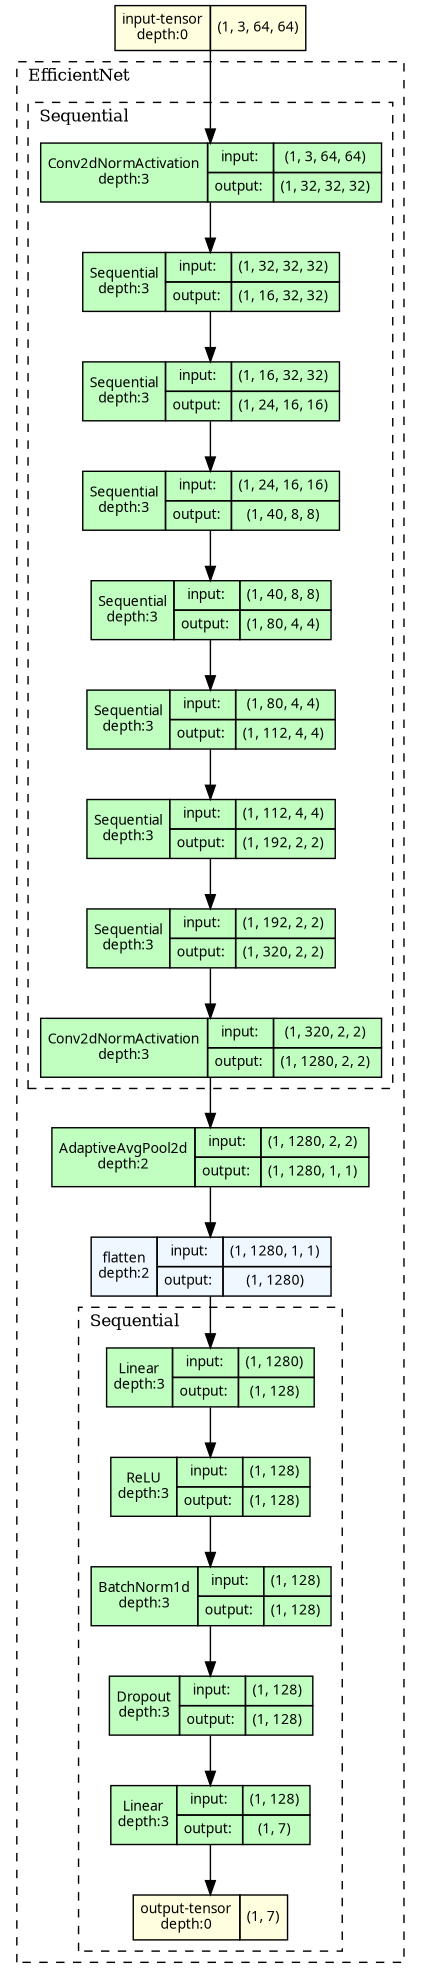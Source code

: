 strict digraph model {
	graph [ordering=in rankdir=TB size="13.2,13.2"]
	node [align=left fontname="Linux libertine" fontsize=10 height=0.2 margin=0 ranksep=0.1 shape=plaintext style=filled]
	edge [fontsize=10]
	0 [label=<
                    <TABLE BORDER="0" CELLBORDER="1"
                    CELLSPACING="0" CELLPADDING="4">
                        <TR><TD>input-tensor<BR/>depth:0</TD><TD>(1, 3, 64, 64)</TD></TR>
                    </TABLE>> fillcolor=lightyellow]
	subgraph cluster_2 {
		fontsize=12 label=EfficientNet labeljust=l style=dashed
		subgraph cluster_3 {
			fontsize=12 label=Sequential labeljust=l style=dashed
			1 [label=<
                    <TABLE BORDER="0" CELLBORDER="1"
                    CELLSPACING="0" CELLPADDING="4">
                    <TR>
                        <TD ROWSPAN="2">Conv2dNormActivation<BR/>depth:3</TD>
                        <TD COLSPAN="2">input:</TD>
                        <TD COLSPAN="2">(1, 3, 64, 64) </TD>
                    </TR>
                    <TR>
                        <TD COLSPAN="2">output: </TD>
                        <TD COLSPAN="2">(1, 32, 32, 32) </TD>
                    </TR>
                    </TABLE>> fillcolor=darkseagreen1]
			2 [label=<
                    <TABLE BORDER="0" CELLBORDER="1"
                    CELLSPACING="0" CELLPADDING="4">
                    <TR>
                        <TD ROWSPAN="2">Sequential<BR/>depth:3</TD>
                        <TD COLSPAN="2">input:</TD>
                        <TD COLSPAN="2">(1, 32, 32, 32) </TD>
                    </TR>
                    <TR>
                        <TD COLSPAN="2">output: </TD>
                        <TD COLSPAN="2">(1, 16, 32, 32) </TD>
                    </TR>
                    </TABLE>> fillcolor=darkseagreen1]
			3 [label=<
                    <TABLE BORDER="0" CELLBORDER="1"
                    CELLSPACING="0" CELLPADDING="4">
                    <TR>
                        <TD ROWSPAN="2">Sequential<BR/>depth:3</TD>
                        <TD COLSPAN="2">input:</TD>
                        <TD COLSPAN="2">(1, 16, 32, 32) </TD>
                    </TR>
                    <TR>
                        <TD COLSPAN="2">output: </TD>
                        <TD COLSPAN="2">(1, 24, 16, 16) </TD>
                    </TR>
                    </TABLE>> fillcolor=darkseagreen1]
			4 [label=<
                    <TABLE BORDER="0" CELLBORDER="1"
                    CELLSPACING="0" CELLPADDING="4">
                    <TR>
                        <TD ROWSPAN="2">Sequential<BR/>depth:3</TD>
                        <TD COLSPAN="2">input:</TD>
                        <TD COLSPAN="2">(1, 24, 16, 16) </TD>
                    </TR>
                    <TR>
                        <TD COLSPAN="2">output: </TD>
                        <TD COLSPAN="2">(1, 40, 8, 8) </TD>
                    </TR>
                    </TABLE>> fillcolor=darkseagreen1]
			5 [label=<
                    <TABLE BORDER="0" CELLBORDER="1"
                    CELLSPACING="0" CELLPADDING="4">
                    <TR>
                        <TD ROWSPAN="2">Sequential<BR/>depth:3</TD>
                        <TD COLSPAN="2">input:</TD>
                        <TD COLSPAN="2">(1, 40, 8, 8) </TD>
                    </TR>
                    <TR>
                        <TD COLSPAN="2">output: </TD>
                        <TD COLSPAN="2">(1, 80, 4, 4) </TD>
                    </TR>
                    </TABLE>> fillcolor=darkseagreen1]
			6 [label=<
                    <TABLE BORDER="0" CELLBORDER="1"
                    CELLSPACING="0" CELLPADDING="4">
                    <TR>
                        <TD ROWSPAN="2">Sequential<BR/>depth:3</TD>
                        <TD COLSPAN="2">input:</TD>
                        <TD COLSPAN="2">(1, 80, 4, 4) </TD>
                    </TR>
                    <TR>
                        <TD COLSPAN="2">output: </TD>
                        <TD COLSPAN="2">(1, 112, 4, 4) </TD>
                    </TR>
                    </TABLE>> fillcolor=darkseagreen1]
			7 [label=<
                    <TABLE BORDER="0" CELLBORDER="1"
                    CELLSPACING="0" CELLPADDING="4">
                    <TR>
                        <TD ROWSPAN="2">Sequential<BR/>depth:3</TD>
                        <TD COLSPAN="2">input:</TD>
                        <TD COLSPAN="2">(1, 112, 4, 4) </TD>
                    </TR>
                    <TR>
                        <TD COLSPAN="2">output: </TD>
                        <TD COLSPAN="2">(1, 192, 2, 2) </TD>
                    </TR>
                    </TABLE>> fillcolor=darkseagreen1]
			8 [label=<
                    <TABLE BORDER="0" CELLBORDER="1"
                    CELLSPACING="0" CELLPADDING="4">
                    <TR>
                        <TD ROWSPAN="2">Sequential<BR/>depth:3</TD>
                        <TD COLSPAN="2">input:</TD>
                        <TD COLSPAN="2">(1, 192, 2, 2) </TD>
                    </TR>
                    <TR>
                        <TD COLSPAN="2">output: </TD>
                        <TD COLSPAN="2">(1, 320, 2, 2) </TD>
                    </TR>
                    </TABLE>> fillcolor=darkseagreen1]
			9 [label=<
                    <TABLE BORDER="0" CELLBORDER="1"
                    CELLSPACING="0" CELLPADDING="4">
                    <TR>
                        <TD ROWSPAN="2">Conv2dNormActivation<BR/>depth:3</TD>
                        <TD COLSPAN="2">input:</TD>
                        <TD COLSPAN="2">(1, 320, 2, 2) </TD>
                    </TR>
                    <TR>
                        <TD COLSPAN="2">output: </TD>
                        <TD COLSPAN="2">(1, 1280, 2, 2) </TD>
                    </TR>
                    </TABLE>> fillcolor=darkseagreen1]
		}
		10 [label=<
                    <TABLE BORDER="0" CELLBORDER="1"
                    CELLSPACING="0" CELLPADDING="4">
                    <TR>
                        <TD ROWSPAN="2">AdaptiveAvgPool2d<BR/>depth:2</TD>
                        <TD COLSPAN="2">input:</TD>
                        <TD COLSPAN="2">(1, 1280, 2, 2) </TD>
                    </TR>
                    <TR>
                        <TD COLSPAN="2">output: </TD>
                        <TD COLSPAN="2">(1, 1280, 1, 1) </TD>
                    </TR>
                    </TABLE>> fillcolor=darkseagreen1]
		11 [label=<
                    <TABLE BORDER="0" CELLBORDER="1"
                    CELLSPACING="0" CELLPADDING="4">
                    <TR>
                        <TD ROWSPAN="2">flatten<BR/>depth:2</TD>
                        <TD COLSPAN="2">input:</TD>
                        <TD COLSPAN="2">(1, 1280, 1, 1) </TD>
                    </TR>
                    <TR>
                        <TD COLSPAN="2">output: </TD>
                        <TD COLSPAN="2">(1, 1280) </TD>
                    </TR>
                    </TABLE>> fillcolor=aliceblue]
		subgraph cluster_4 {
			fontsize=12 label=Sequential labeljust=l style=dashed
			12 [label=<
                    <TABLE BORDER="0" CELLBORDER="1"
                    CELLSPACING="0" CELLPADDING="4">
                    <TR>
                        <TD ROWSPAN="2">Linear<BR/>depth:3</TD>
                        <TD COLSPAN="2">input:</TD>
                        <TD COLSPAN="2">(1, 1280) </TD>
                    </TR>
                    <TR>
                        <TD COLSPAN="2">output: </TD>
                        <TD COLSPAN="2">(1, 128) </TD>
                    </TR>
                    </TABLE>> fillcolor=darkseagreen1]
			13 [label=<
                    <TABLE BORDER="0" CELLBORDER="1"
                    CELLSPACING="0" CELLPADDING="4">
                    <TR>
                        <TD ROWSPAN="2">ReLU<BR/>depth:3</TD>
                        <TD COLSPAN="2">input:</TD>
                        <TD COLSPAN="2">(1, 128) </TD>
                    </TR>
                    <TR>
                        <TD COLSPAN="2">output: </TD>
                        <TD COLSPAN="2">(1, 128) </TD>
                    </TR>
                    </TABLE>> fillcolor=darkseagreen1]
			14 [label=<
                    <TABLE BORDER="0" CELLBORDER="1"
                    CELLSPACING="0" CELLPADDING="4">
                    <TR>
                        <TD ROWSPAN="2">BatchNorm1d<BR/>depth:3</TD>
                        <TD COLSPAN="2">input:</TD>
                        <TD COLSPAN="2">(1, 128) </TD>
                    </TR>
                    <TR>
                        <TD COLSPAN="2">output: </TD>
                        <TD COLSPAN="2">(1, 128) </TD>
                    </TR>
                    </TABLE>> fillcolor=darkseagreen1]
			15 [label=<
                    <TABLE BORDER="0" CELLBORDER="1"
                    CELLSPACING="0" CELLPADDING="4">
                    <TR>
                        <TD ROWSPAN="2">Dropout<BR/>depth:3</TD>
                        <TD COLSPAN="2">input:</TD>
                        <TD COLSPAN="2">(1, 128) </TD>
                    </TR>
                    <TR>
                        <TD COLSPAN="2">output: </TD>
                        <TD COLSPAN="2">(1, 128) </TD>
                    </TR>
                    </TABLE>> fillcolor=darkseagreen1]
			16 [label=<
                    <TABLE BORDER="0" CELLBORDER="1"
                    CELLSPACING="0" CELLPADDING="4">
                    <TR>
                        <TD ROWSPAN="2">Linear<BR/>depth:3</TD>
                        <TD COLSPAN="2">input:</TD>
                        <TD COLSPAN="2">(1, 128) </TD>
                    </TR>
                    <TR>
                        <TD COLSPAN="2">output: </TD>
                        <TD COLSPAN="2">(1, 7) </TD>
                    </TR>
                    </TABLE>> fillcolor=darkseagreen1]
			17 [label=<
                    <TABLE BORDER="0" CELLBORDER="1"
                    CELLSPACING="0" CELLPADDING="4">
                        <TR><TD>output-tensor<BR/>depth:0</TD><TD>(1, 7)</TD></TR>
                    </TABLE>> fillcolor=lightyellow]
		}
	}
	0 -> 1
	1 -> 2
	2 -> 3
	3 -> 4
	4 -> 5
	5 -> 6
	6 -> 7
	7 -> 8
	8 -> 9
	9 -> 10
	10 -> 11
	11 -> 12
	12 -> 13
	13 -> 14
	14 -> 15
	15 -> 16
	16 -> 17
}
